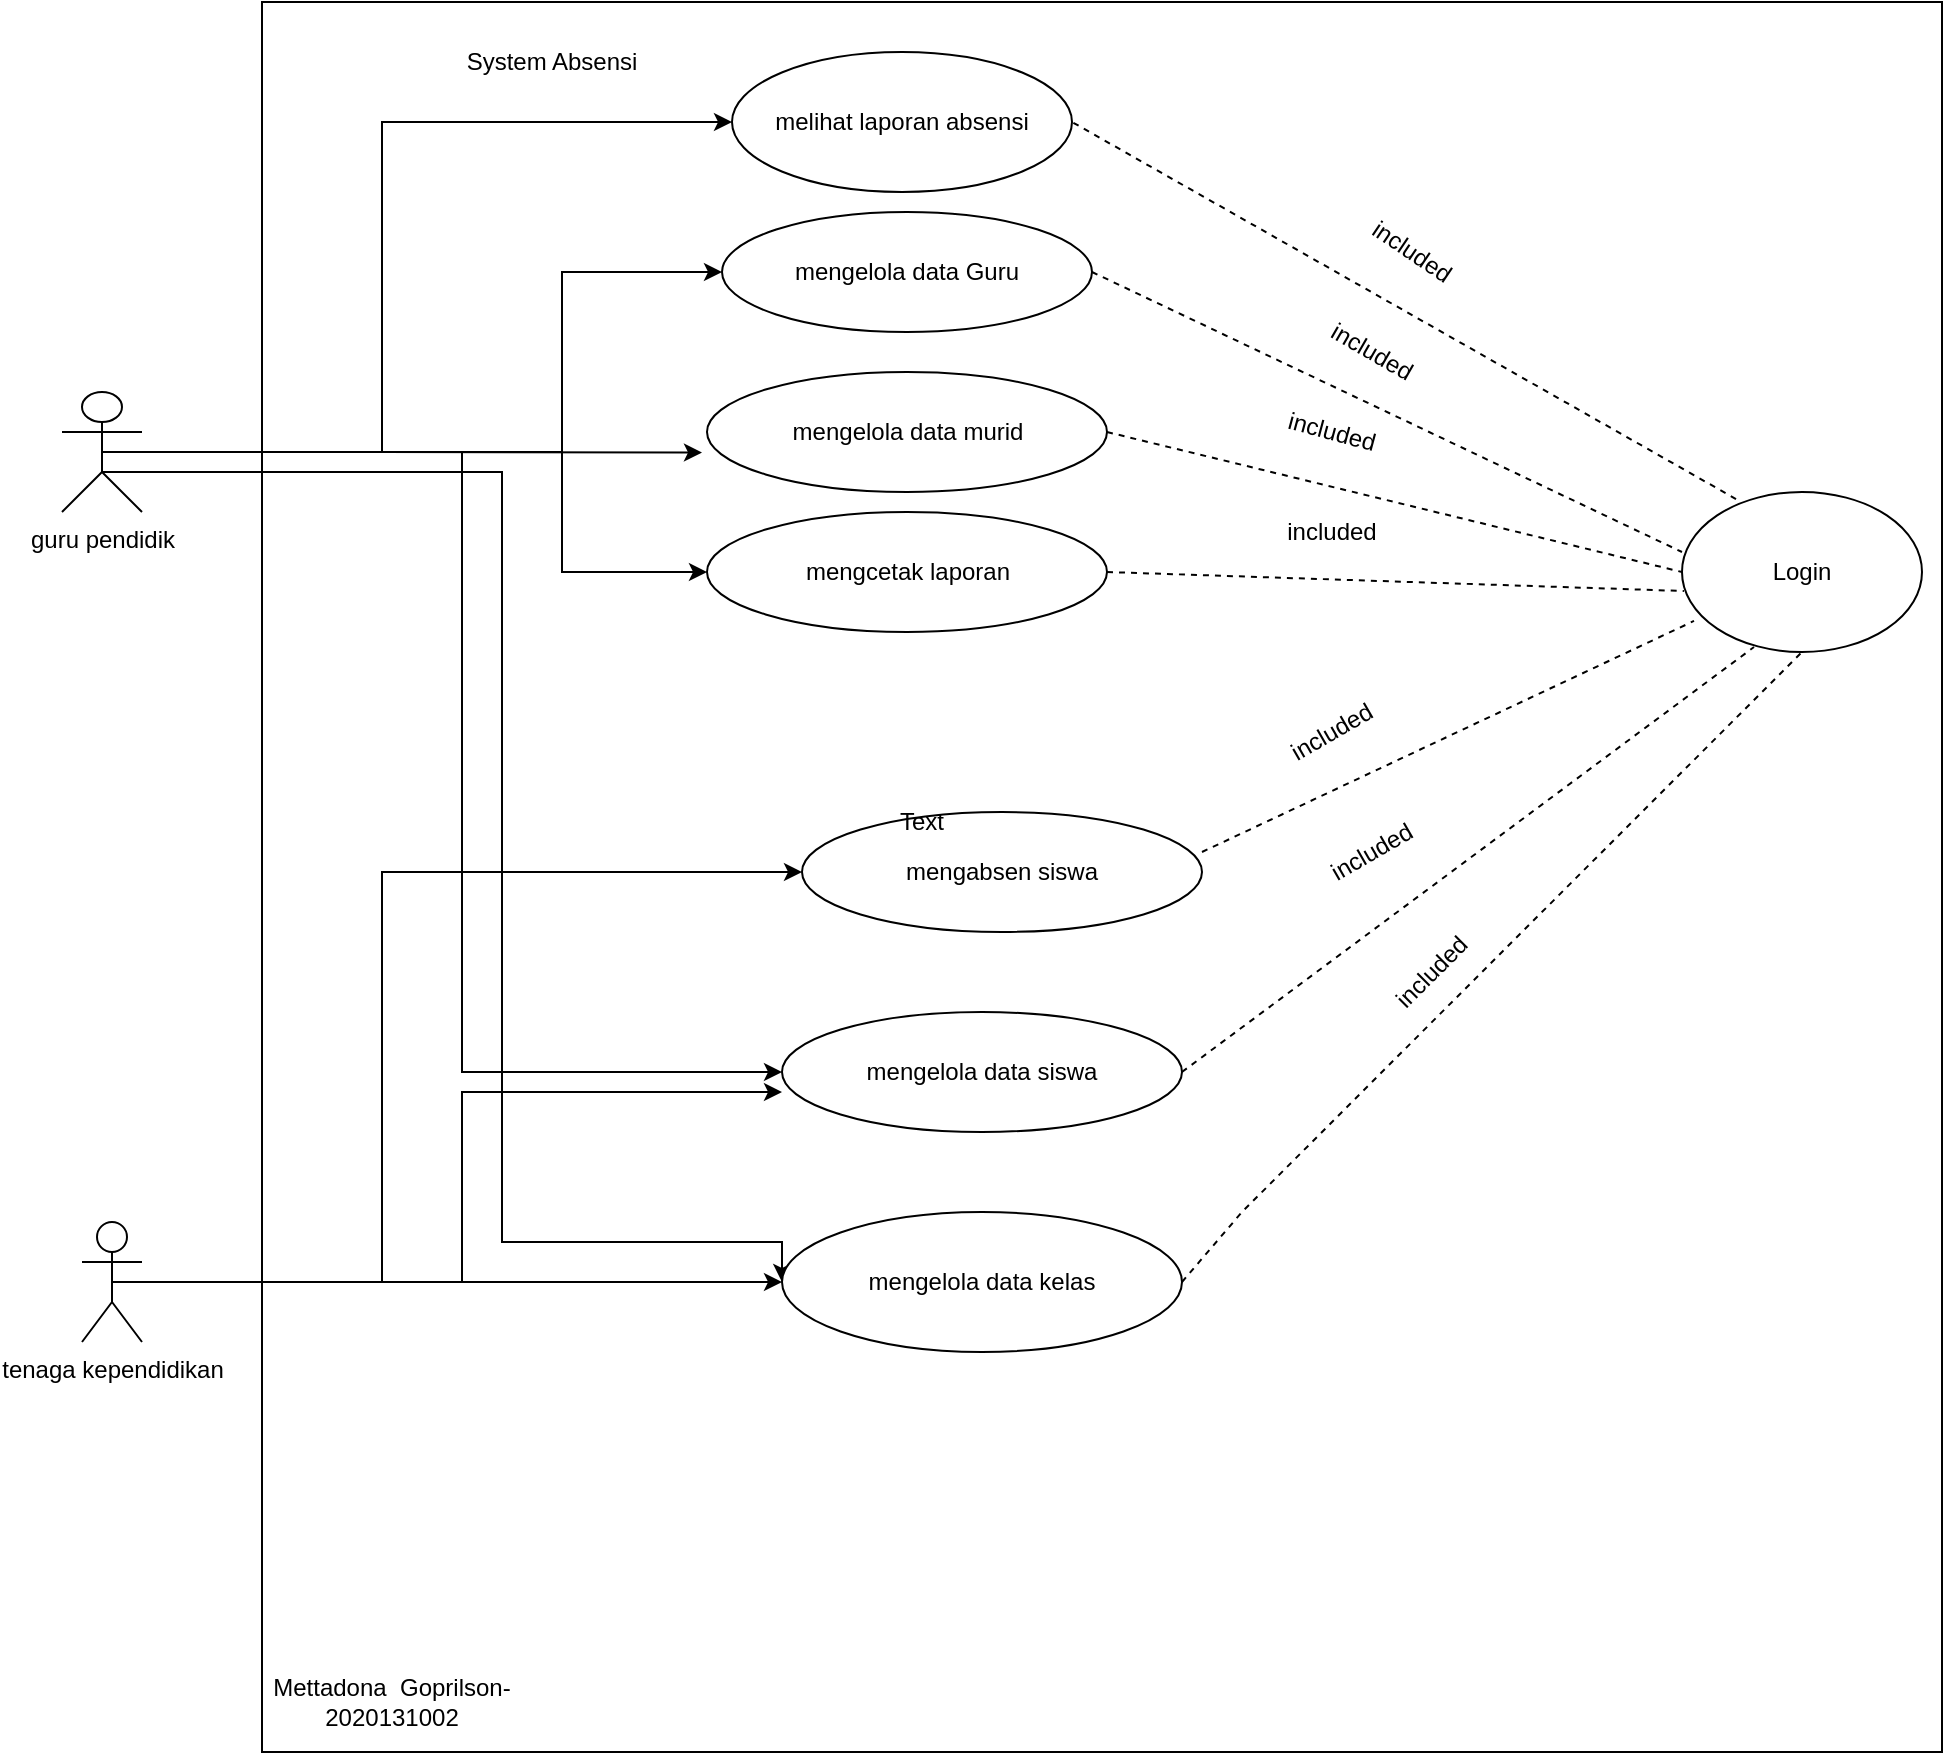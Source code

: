 <mxfile version="15.9.6" type="github"><diagram id="ICbQW3EZNMopX5FB_HUY" name="Page-1"><mxGraphModel dx="2926" dy="1120" grid="1" gridSize="10" guides="1" tooltips="1" connect="1" arrows="1" fold="1" page="1" pageScale="1" pageWidth="850" pageHeight="1100" math="0" shadow="0"><root><mxCell id="0"/><mxCell id="1" parent="0"/><mxCell id="vZRrBgS1fZbPknOuRtYO-50" value="" style="rounded=0;whiteSpace=wrap;html=1;" parent="1" vertex="1"><mxGeometry x="40" y="35" width="840" height="875" as="geometry"/></mxCell><mxCell id="vZRrBgS1fZbPknOuRtYO-85" style="edgeStyle=orthogonalEdgeStyle;rounded=0;orthogonalLoop=1;jettySize=auto;html=1;exitX=0.5;exitY=0.5;exitDx=0;exitDy=0;exitPerimeter=0;entryX=0;entryY=0.5;entryDx=0;entryDy=0;" parent="1" source="vZRrBgS1fZbPknOuRtYO-91" target="vZRrBgS1fZbPknOuRtYO-92" edge="1"><mxGeometry relative="1" as="geometry"><Array as="points"><mxPoint x="100" y="95"/></Array></mxGeometry></mxCell><mxCell id="vZRrBgS1fZbPknOuRtYO-86" style="edgeStyle=orthogonalEdgeStyle;rounded=0;orthogonalLoop=1;jettySize=auto;html=1;exitX=0.5;exitY=0.5;exitDx=0;exitDy=0;exitPerimeter=0;entryX=0;entryY=0.5;entryDx=0;entryDy=0;" parent="1" source="vZRrBgS1fZbPknOuRtYO-91" target="vZRrBgS1fZbPknOuRtYO-99" edge="1"><mxGeometry relative="1" as="geometry"><Array as="points"><mxPoint x="190" y="260"/><mxPoint x="190" y="170"/></Array></mxGeometry></mxCell><mxCell id="vZRrBgS1fZbPknOuRtYO-87" style="edgeStyle=orthogonalEdgeStyle;rounded=0;orthogonalLoop=1;jettySize=auto;html=1;exitX=0.5;exitY=0.5;exitDx=0;exitDy=0;exitPerimeter=0;" parent="1" source="vZRrBgS1fZbPknOuRtYO-91" edge="1"><mxGeometry relative="1" as="geometry"><mxPoint x="260" y="260.25" as="targetPoint"/><Array as="points"><mxPoint x="100" y="260"/></Array></mxGeometry></mxCell><mxCell id="vZRrBgS1fZbPknOuRtYO-88" style="edgeStyle=orthogonalEdgeStyle;rounded=0;orthogonalLoop=1;jettySize=auto;html=1;exitX=0.5;exitY=0.5;exitDx=0;exitDy=0;exitPerimeter=0;entryX=0;entryY=0.5;entryDx=0;entryDy=0;" parent="1" source="vZRrBgS1fZbPknOuRtYO-91" target="vZRrBgS1fZbPknOuRtYO-102" edge="1"><mxGeometry relative="1" as="geometry"><Array as="points"><mxPoint x="190" y="260"/><mxPoint x="190" y="320"/></Array></mxGeometry></mxCell><mxCell id="vZRrBgS1fZbPknOuRtYO-89" style="edgeStyle=orthogonalEdgeStyle;rounded=0;orthogonalLoop=1;jettySize=auto;html=1;exitX=0.5;exitY=0.5;exitDx=0;exitDy=0;exitPerimeter=0;entryX=0;entryY=0.5;entryDx=0;entryDy=0;" parent="1" source="vZRrBgS1fZbPknOuRtYO-91" target="vZRrBgS1fZbPknOuRtYO-104" edge="1"><mxGeometry relative="1" as="geometry"><mxPoint x="270" y="570.0" as="targetPoint"/></mxGeometry></mxCell><mxCell id="vZRrBgS1fZbPknOuRtYO-90" style="edgeStyle=orthogonalEdgeStyle;rounded=0;orthogonalLoop=1;jettySize=auto;html=1;exitX=0.5;exitY=0.5;exitDx=0;exitDy=0;exitPerimeter=0;entryX=0;entryY=0.5;entryDx=0;entryDy=0;" parent="1" source="vZRrBgS1fZbPknOuRtYO-91" target="vZRrBgS1fZbPknOuRtYO-105" edge="1"><mxGeometry relative="1" as="geometry"><Array as="points"><mxPoint x="160" y="270"/><mxPoint x="160" y="655"/></Array></mxGeometry></mxCell><mxCell id="vZRrBgS1fZbPknOuRtYO-91" value="guru pendidik" style="shape=umlActor;verticalLabelPosition=bottom;verticalAlign=top;html=1;outlineConnect=0;" parent="1" vertex="1"><mxGeometry x="-60" y="230" width="40" height="60" as="geometry"/></mxCell><mxCell id="vZRrBgS1fZbPknOuRtYO-92" value="melihat laporan absensi" style="ellipse;whiteSpace=wrap;html=1;" parent="1" vertex="1"><mxGeometry x="275" y="60" width="170" height="70" as="geometry"/></mxCell><mxCell id="vZRrBgS1fZbPknOuRtYO-93" style="edgeStyle=orthogonalEdgeStyle;rounded=0;orthogonalLoop=1;jettySize=auto;html=1;exitX=0.5;exitY=0.5;exitDx=0;exitDy=0;exitPerimeter=0;entryX=0;entryY=0.5;entryDx=0;entryDy=0;" parent="1" source="vZRrBgS1fZbPknOuRtYO-96" target="vZRrBgS1fZbPknOuRtYO-103" edge="1"><mxGeometry relative="1" as="geometry"><Array as="points"><mxPoint x="100" y="470"/></Array></mxGeometry></mxCell><mxCell id="vZRrBgS1fZbPknOuRtYO-94" style="edgeStyle=orthogonalEdgeStyle;rounded=0;orthogonalLoop=1;jettySize=auto;html=1;exitX=0.5;exitY=0.5;exitDx=0;exitDy=0;exitPerimeter=0;entryX=0;entryY=0.667;entryDx=0;entryDy=0;entryPerimeter=0;" parent="1" source="vZRrBgS1fZbPknOuRtYO-96" target="vZRrBgS1fZbPknOuRtYO-104" edge="1"><mxGeometry relative="1" as="geometry"/></mxCell><mxCell id="vZRrBgS1fZbPknOuRtYO-95" style="edgeStyle=orthogonalEdgeStyle;rounded=0;orthogonalLoop=1;jettySize=auto;html=1;exitX=0.5;exitY=0.5;exitDx=0;exitDy=0;exitPerimeter=0;" parent="1" source="vZRrBgS1fZbPknOuRtYO-96" target="vZRrBgS1fZbPknOuRtYO-105" edge="1"><mxGeometry relative="1" as="geometry"/></mxCell><mxCell id="vZRrBgS1fZbPknOuRtYO-96" value="tenaga kependidikan" style="shape=umlActor;verticalLabelPosition=bottom;verticalAlign=top;html=1;outlineConnect=0;" parent="1" vertex="1"><mxGeometry x="-50" y="645" width="30" height="60" as="geometry"/></mxCell><mxCell id="vZRrBgS1fZbPknOuRtYO-97" value="System Absensi" style="text;html=1;strokeColor=none;fillColor=none;align=center;verticalAlign=middle;whiteSpace=wrap;rounded=0;" parent="1" vertex="1"><mxGeometry x="130" y="50" width="110" height="30" as="geometry"/></mxCell><mxCell id="vZRrBgS1fZbPknOuRtYO-98" value="" style="endArrow=none;dashed=1;html=1;rounded=0;entryX=1;entryY=0.5;entryDx=0;entryDy=0;exitX=0.225;exitY=0.044;exitDx=0;exitDy=0;exitPerimeter=0;" parent="1" target="vZRrBgS1fZbPknOuRtYO-92" edge="1"><mxGeometry width="50" height="50" relative="1" as="geometry"><mxPoint x="777" y="283.52" as="sourcePoint"/><mxPoint x="470" y="180" as="targetPoint"/></mxGeometry></mxCell><mxCell id="vZRrBgS1fZbPknOuRtYO-99" value="mengelola data Guru" style="ellipse;whiteSpace=wrap;html=1;" parent="1" vertex="1"><mxGeometry x="270" y="140" width="185" height="60" as="geometry"/></mxCell><mxCell id="vZRrBgS1fZbPknOuRtYO-100" value="" style="endArrow=none;dashed=1;html=1;rounded=0;exitX=1;exitY=0.5;exitDx=0;exitDy=0;entryX=0;entryY=0.375;entryDx=0;entryDy=0;entryPerimeter=0;" parent="1" source="vZRrBgS1fZbPknOuRtYO-99" edge="1"><mxGeometry width="50" height="50" relative="1" as="geometry"><mxPoint x="490" y="470" as="sourcePoint"/><mxPoint x="750" y="310" as="targetPoint"/></mxGeometry></mxCell><mxCell id="vZRrBgS1fZbPknOuRtYO-101" value="mengelola data murid" style="ellipse;whiteSpace=wrap;html=1;" parent="1" vertex="1"><mxGeometry x="262.5" y="220" width="200" height="60" as="geometry"/></mxCell><mxCell id="vZRrBgS1fZbPknOuRtYO-102" value="mengcetak laporan" style="ellipse;whiteSpace=wrap;html=1;" parent="1" vertex="1"><mxGeometry x="262.5" y="290" width="200" height="60" as="geometry"/></mxCell><mxCell id="vZRrBgS1fZbPknOuRtYO-103" value="mengabsen siswa" style="ellipse;whiteSpace=wrap;html=1;" parent="1" vertex="1"><mxGeometry x="310" y="440" width="200" height="60" as="geometry"/></mxCell><mxCell id="vZRrBgS1fZbPknOuRtYO-104" value="mengelola data siswa" style="ellipse;whiteSpace=wrap;html=1;" parent="1" vertex="1"><mxGeometry x="300" y="540" width="200" height="60" as="geometry"/></mxCell><mxCell id="vZRrBgS1fZbPknOuRtYO-105" value="mengelola data kelas" style="ellipse;whiteSpace=wrap;html=1;" parent="1" vertex="1"><mxGeometry x="300" y="640" width="200" height="70" as="geometry"/></mxCell><mxCell id="vZRrBgS1fZbPknOuRtYO-106" value="" style="endArrow=none;dashed=1;html=1;rounded=0;exitX=1;exitY=0.5;exitDx=0;exitDy=0;entryX=0;entryY=0.5;entryDx=0;entryDy=0;" parent="1" source="vZRrBgS1fZbPknOuRtYO-101" edge="1"><mxGeometry width="50" height="50" relative="1" as="geometry"><mxPoint x="490" y="220" as="sourcePoint"/><mxPoint x="750" y="320" as="targetPoint"/></mxGeometry></mxCell><mxCell id="vZRrBgS1fZbPknOuRtYO-107" value="" style="endArrow=none;dashed=1;html=1;rounded=0;exitX=1;exitY=0.5;exitDx=0;exitDy=0;entryX=0.008;entryY=0.619;entryDx=0;entryDy=0;entryPerimeter=0;" parent="1" source="vZRrBgS1fZbPknOuRtYO-102" edge="1"><mxGeometry width="50" height="50" relative="1" as="geometry"><mxPoint x="472.5" y="260" as="sourcePoint"/><mxPoint x="750.96" y="329.52" as="targetPoint"/></mxGeometry></mxCell><mxCell id="vZRrBgS1fZbPknOuRtYO-108" value="" style="endArrow=none;dashed=1;html=1;rounded=0;entryX=0.05;entryY=0.806;entryDx=0;entryDy=0;entryPerimeter=0;" parent="1" edge="1"><mxGeometry width="50" height="50" relative="1" as="geometry"><mxPoint x="510" y="460" as="sourcePoint"/><mxPoint x="756" y="344.48" as="targetPoint"/></mxGeometry></mxCell><mxCell id="vZRrBgS1fZbPknOuRtYO-109" value="" style="endArrow=none;dashed=1;html=1;rounded=0;exitX=1;exitY=0.5;exitDx=0;exitDy=0;entryX=0.3;entryY=0.969;entryDx=0;entryDy=0;entryPerimeter=0;" parent="1" source="vZRrBgS1fZbPknOuRtYO-104" edge="1"><mxGeometry width="50" height="50" relative="1" as="geometry"><mxPoint x="490" y="470" as="sourcePoint"/><mxPoint x="786" y="357.52" as="targetPoint"/></mxGeometry></mxCell><mxCell id="vZRrBgS1fZbPknOuRtYO-110" value="" style="endArrow=none;dashed=1;html=1;rounded=0;exitX=1;exitY=0.5;exitDx=0;exitDy=0;entryX=0.5;entryY=1;entryDx=0;entryDy=0;" parent="1" source="vZRrBgS1fZbPknOuRtYO-105" edge="1"><mxGeometry width="50" height="50" relative="1" as="geometry"><mxPoint x="490" y="470" as="sourcePoint"/><mxPoint x="810" y="360" as="targetPoint"/><Array as="points"><mxPoint x="530" y="640"/></Array></mxGeometry></mxCell><mxCell id="vZRrBgS1fZbPknOuRtYO-111" value="included" style="text;html=1;strokeColor=none;fillColor=none;align=center;verticalAlign=middle;whiteSpace=wrap;rounded=0;rotation=34;" parent="1" vertex="1"><mxGeometry x="580" y="140" width="70" height="40" as="geometry"/></mxCell><mxCell id="vZRrBgS1fZbPknOuRtYO-112" value="included" style="text;html=1;strokeColor=none;fillColor=none;align=center;verticalAlign=middle;whiteSpace=wrap;rounded=0;rotation=30;" parent="1" vertex="1"><mxGeometry x="560" y="190" width="70" height="40" as="geometry"/></mxCell><mxCell id="vZRrBgS1fZbPknOuRtYO-113" value="included" style="text;html=1;strokeColor=none;fillColor=none;align=center;verticalAlign=middle;whiteSpace=wrap;rounded=0;rotation=15;" parent="1" vertex="1"><mxGeometry x="540" y="230" width="70" height="40" as="geometry"/></mxCell><mxCell id="vZRrBgS1fZbPknOuRtYO-114" value="included" style="text;html=1;strokeColor=none;fillColor=none;align=center;verticalAlign=middle;whiteSpace=wrap;rounded=0;rotation=0;" parent="1" vertex="1"><mxGeometry x="540" y="280" width="70" height="40" as="geometry"/></mxCell><mxCell id="vZRrBgS1fZbPknOuRtYO-115" value="included" style="text;html=1;strokeColor=none;fillColor=none;align=center;verticalAlign=middle;whiteSpace=wrap;rounded=0;rotation=-30;" parent="1" vertex="1"><mxGeometry x="560" y="440" width="70" height="40" as="geometry"/></mxCell><mxCell id="vZRrBgS1fZbPknOuRtYO-116" value="included" style="text;html=1;strokeColor=none;fillColor=none;align=center;verticalAlign=middle;whiteSpace=wrap;rounded=0;rotation=-30;" parent="1" vertex="1"><mxGeometry x="540" y="380" width="70" height="40" as="geometry"/></mxCell><mxCell id="vZRrBgS1fZbPknOuRtYO-117" value="included" style="text;html=1;strokeColor=none;fillColor=none;align=center;verticalAlign=middle;whiteSpace=wrap;rounded=0;rotation=-45;" parent="1" vertex="1"><mxGeometry x="590" y="500" width="70" height="40" as="geometry"/></mxCell><mxCell id="vZRrBgS1fZbPknOuRtYO-118" style="edgeStyle=orthogonalEdgeStyle;rounded=0;orthogonalLoop=1;jettySize=auto;html=1;exitX=0.5;exitY=1;exitDx=0;exitDy=0;" parent="1" source="vZRrBgS1fZbPknOuRtYO-97" target="vZRrBgS1fZbPknOuRtYO-97" edge="1"><mxGeometry relative="1" as="geometry"/></mxCell><mxCell id="vZRrBgS1fZbPknOuRtYO-120" value="Login" style="ellipse;whiteSpace=wrap;html=1;" parent="1" vertex="1"><mxGeometry x="750" y="280" width="120" height="80" as="geometry"/></mxCell><mxCell id="vZRrBgS1fZbPknOuRtYO-121" value="Text" style="text;html=1;strokeColor=none;fillColor=none;align=center;verticalAlign=middle;whiteSpace=wrap;rounded=0;" parent="1" vertex="1"><mxGeometry x="340" y="430" width="60" height="30" as="geometry"/></mxCell><mxCell id="vZRrBgS1fZbPknOuRtYO-122" value="Mettadona&amp;nbsp; Goprilson-2020131002" style="text;html=1;strokeColor=none;fillColor=none;align=center;verticalAlign=middle;whiteSpace=wrap;rounded=0;" parent="1" vertex="1"><mxGeometry x="30" y="870" width="150" height="30" as="geometry"/></mxCell></root></mxGraphModel></diagram></mxfile>